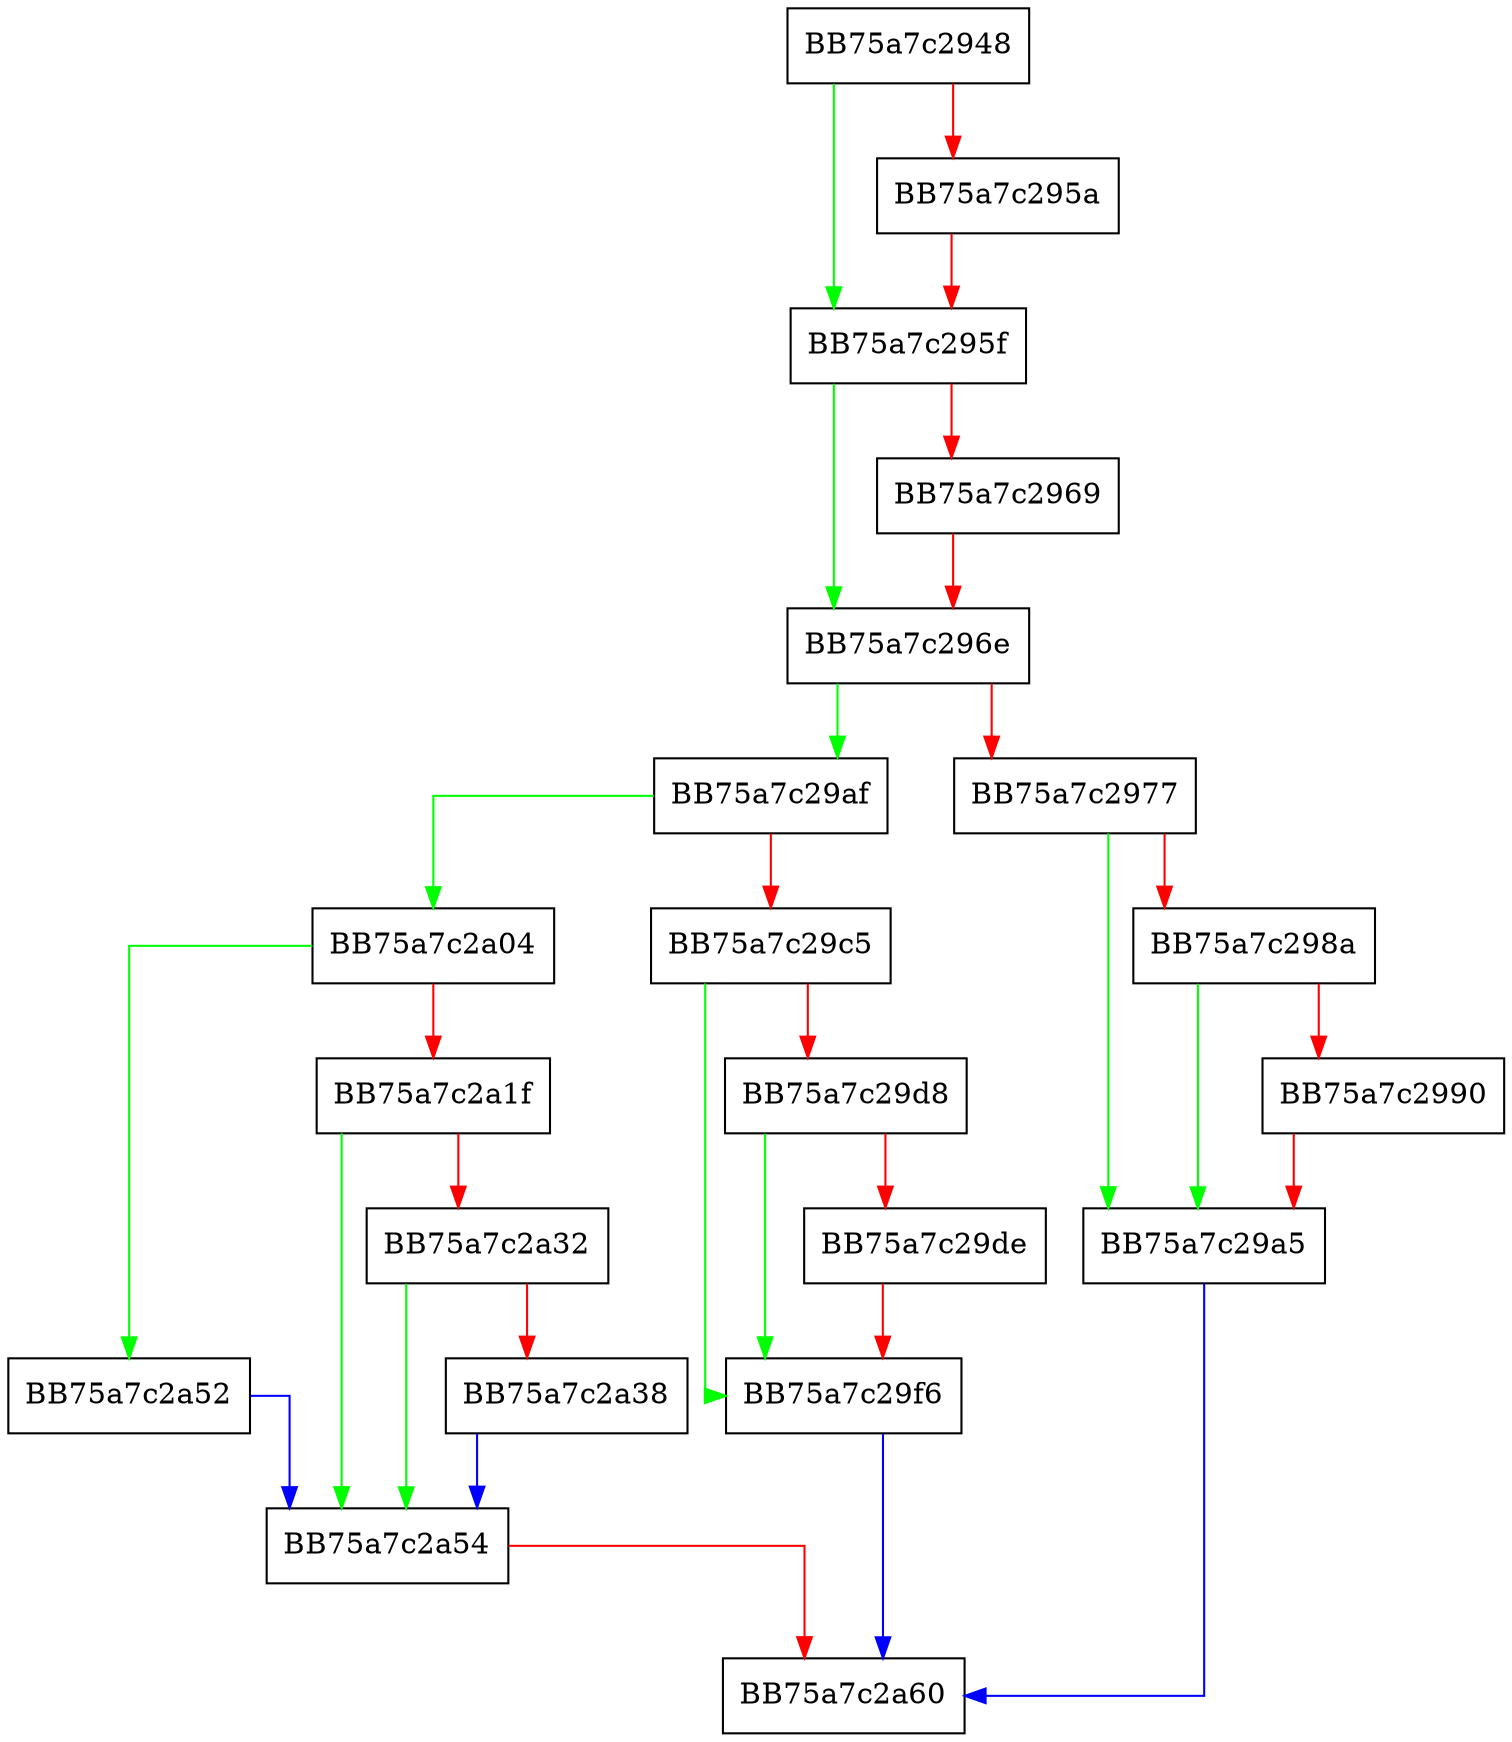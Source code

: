 digraph HipsEnumGetNext {
  node [shape="box"];
  graph [splines=ortho];
  BB75a7c2948 -> BB75a7c295f [color="green"];
  BB75a7c2948 -> BB75a7c295a [color="red"];
  BB75a7c295a -> BB75a7c295f [color="red"];
  BB75a7c295f -> BB75a7c296e [color="green"];
  BB75a7c295f -> BB75a7c2969 [color="red"];
  BB75a7c2969 -> BB75a7c296e [color="red"];
  BB75a7c296e -> BB75a7c29af [color="green"];
  BB75a7c296e -> BB75a7c2977 [color="red"];
  BB75a7c2977 -> BB75a7c29a5 [color="green"];
  BB75a7c2977 -> BB75a7c298a [color="red"];
  BB75a7c298a -> BB75a7c29a5 [color="green"];
  BB75a7c298a -> BB75a7c2990 [color="red"];
  BB75a7c2990 -> BB75a7c29a5 [color="red"];
  BB75a7c29a5 -> BB75a7c2a60 [color="blue"];
  BB75a7c29af -> BB75a7c2a04 [color="green"];
  BB75a7c29af -> BB75a7c29c5 [color="red"];
  BB75a7c29c5 -> BB75a7c29f6 [color="green"];
  BB75a7c29c5 -> BB75a7c29d8 [color="red"];
  BB75a7c29d8 -> BB75a7c29f6 [color="green"];
  BB75a7c29d8 -> BB75a7c29de [color="red"];
  BB75a7c29de -> BB75a7c29f6 [color="red"];
  BB75a7c29f6 -> BB75a7c2a60 [color="blue"];
  BB75a7c2a04 -> BB75a7c2a52 [color="green"];
  BB75a7c2a04 -> BB75a7c2a1f [color="red"];
  BB75a7c2a1f -> BB75a7c2a54 [color="green"];
  BB75a7c2a1f -> BB75a7c2a32 [color="red"];
  BB75a7c2a32 -> BB75a7c2a54 [color="green"];
  BB75a7c2a32 -> BB75a7c2a38 [color="red"];
  BB75a7c2a38 -> BB75a7c2a54 [color="blue"];
  BB75a7c2a52 -> BB75a7c2a54 [color="blue"];
  BB75a7c2a54 -> BB75a7c2a60 [color="red"];
}